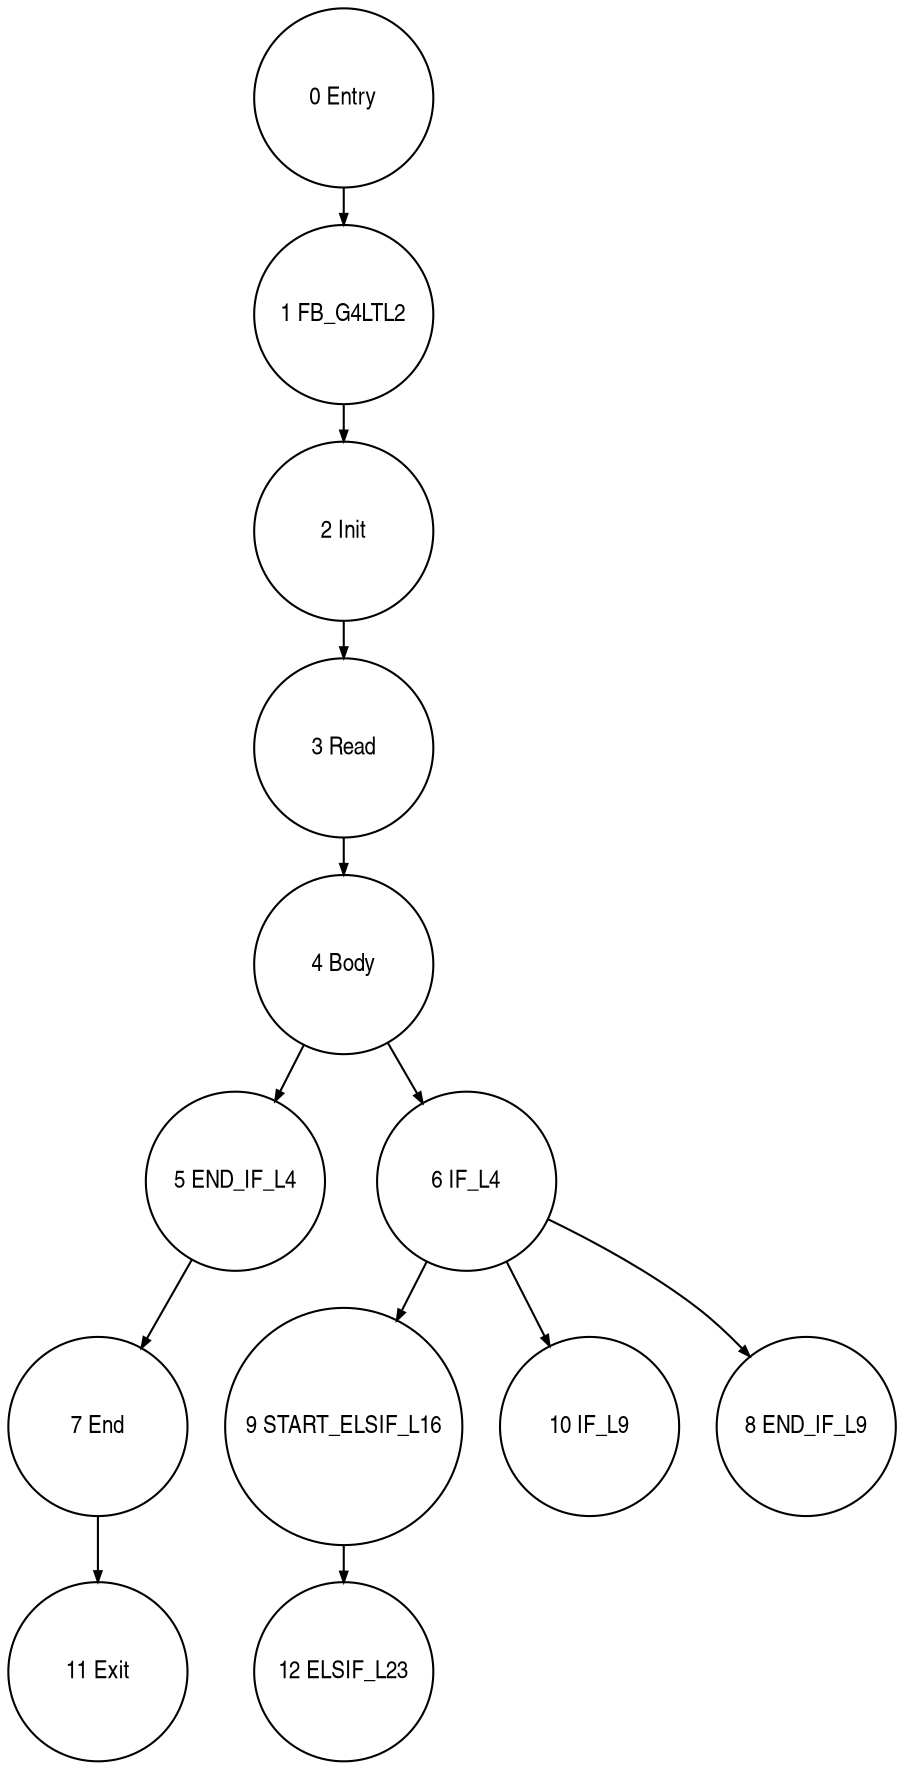 digraph G {
  ranksep=.25;
  edge [arrowsize=.5]
  node [shape=circle, fontname="ArialNarrow",
        fontsize=12,  height=1.2];
  "9 START_ELSIF_L16"; "0 Entry"; "7 End"; "5 END_IF_L4"; "2 Init"; "10 IF_L9"; "11 Exit"; "8 END_IF_L9"; "4 Body"; "6 IF_L4"; "3 Read"; "12 ELSIF_L23"; "1 FB_G4LTL2"; 
  "1 FB_G4LTL2" -> "2 Init";
  "6 IF_L4" -> "8 END_IF_L9";
  "6 IF_L4" -> "9 START_ELSIF_L16";
  "6 IF_L4" -> "10 IF_L9";
  "3 Read" -> "4 Body";
  "5 END_IF_L4" -> "7 End";
  "2 Init" -> "3 Read";
  "0 Entry" -> "1 FB_G4LTL2";
  "9 START_ELSIF_L16" -> "12 ELSIF_L23";
  "7 End" -> "11 Exit";
  "4 Body" -> "5 END_IF_L4";
  "4 Body" -> "6 IF_L4";
}
